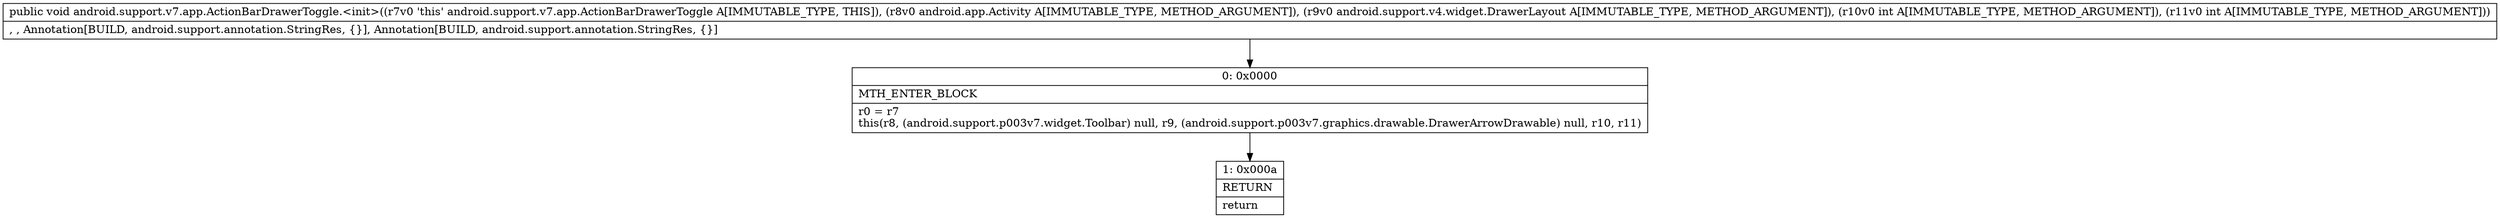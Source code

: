 digraph "CFG forandroid.support.v7.app.ActionBarDrawerToggle.\<init\>(Landroid\/app\/Activity;Landroid\/support\/v4\/widget\/DrawerLayout;II)V" {
Node_0 [shape=record,label="{0\:\ 0x0000|MTH_ENTER_BLOCK\l|r0 = r7\lthis(r8, (android.support.p003v7.widget.Toolbar) null, r9, (android.support.p003v7.graphics.drawable.DrawerArrowDrawable) null, r10, r11)\l}"];
Node_1 [shape=record,label="{1\:\ 0x000a|RETURN\l|return\l}"];
MethodNode[shape=record,label="{public void android.support.v7.app.ActionBarDrawerToggle.\<init\>((r7v0 'this' android.support.v7.app.ActionBarDrawerToggle A[IMMUTABLE_TYPE, THIS]), (r8v0 android.app.Activity A[IMMUTABLE_TYPE, METHOD_ARGUMENT]), (r9v0 android.support.v4.widget.DrawerLayout A[IMMUTABLE_TYPE, METHOD_ARGUMENT]), (r10v0 int A[IMMUTABLE_TYPE, METHOD_ARGUMENT]), (r11v0 int A[IMMUTABLE_TYPE, METHOD_ARGUMENT]))  | , , Annotation[BUILD, android.support.annotation.StringRes, \{\}], Annotation[BUILD, android.support.annotation.StringRes, \{\}]\l}"];
MethodNode -> Node_0;
Node_0 -> Node_1;
}

